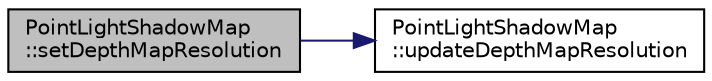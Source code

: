 digraph "PointLightShadowMap::setDepthMapResolution"
{
 // INTERACTIVE_SVG=YES
 // LATEX_PDF_SIZE
  edge [fontname="Helvetica",fontsize="10",labelfontname="Helvetica",labelfontsize="10"];
  node [fontname="Helvetica",fontsize="10",shape=record];
  rankdir="LR";
  Node1 [label="PointLightShadowMap\l::setDepthMapResolution",height=0.2,width=0.4,color="black", fillcolor="grey75", style="filled", fontcolor="black",tooltip=" "];
  Node1 -> Node2 [color="midnightblue",fontsize="10",style="solid",fontname="Helvetica"];
  Node2 [label="PointLightShadowMap\l::updateDepthMapResolution",height=0.2,width=0.4,color="black", fillcolor="white", style="filled",URL="$d1/d18/class_point_light_shadow_map.html#a28292a616ec4e9a3b4434efa560b575d",tooltip=" "];
}
